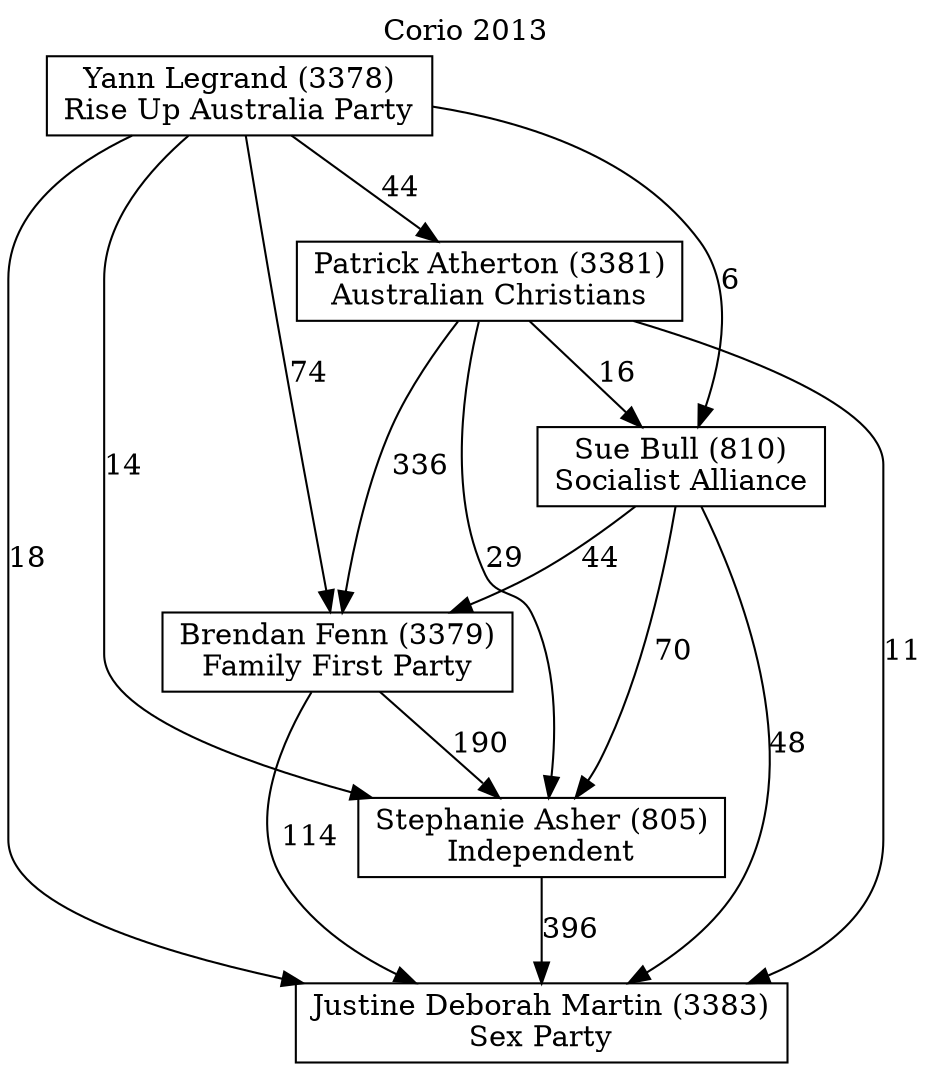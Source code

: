 // House preference flow
digraph "Justine Deborah Martin (3383)_Corio_2013" {
	graph [label="Corio 2013" labelloc=t mclimit=2]
	node [shape=box]
	"Justine Deborah Martin (3383)" [label="Justine Deborah Martin (3383)
Sex Party"]
	"Stephanie Asher (805)" [label="Stephanie Asher (805)
Independent"]
	"Brendan Fenn (3379)" [label="Brendan Fenn (3379)
Family First Party"]
	"Sue Bull (810)" [label="Sue Bull (810)
Socialist Alliance"]
	"Patrick Atherton (3381)" [label="Patrick Atherton (3381)
Australian Christians"]
	"Yann Legrand (3378)" [label="Yann Legrand (3378)
Rise Up Australia Party"]
	"Stephanie Asher (805)" -> "Justine Deborah Martin (3383)" [label=396]
	"Brendan Fenn (3379)" -> "Stephanie Asher (805)" [label=190]
	"Sue Bull (810)" -> "Brendan Fenn (3379)" [label=44]
	"Patrick Atherton (3381)" -> "Sue Bull (810)" [label=16]
	"Yann Legrand (3378)" -> "Patrick Atherton (3381)" [label=44]
	"Brendan Fenn (3379)" -> "Justine Deborah Martin (3383)" [label=114]
	"Sue Bull (810)" -> "Justine Deborah Martin (3383)" [label=48]
	"Patrick Atherton (3381)" -> "Justine Deborah Martin (3383)" [label=11]
	"Yann Legrand (3378)" -> "Justine Deborah Martin (3383)" [label=18]
	"Yann Legrand (3378)" -> "Sue Bull (810)" [label=6]
	"Patrick Atherton (3381)" -> "Brendan Fenn (3379)" [label=336]
	"Yann Legrand (3378)" -> "Brendan Fenn (3379)" [label=74]
	"Sue Bull (810)" -> "Stephanie Asher (805)" [label=70]
	"Patrick Atherton (3381)" -> "Stephanie Asher (805)" [label=29]
	"Yann Legrand (3378)" -> "Stephanie Asher (805)" [label=14]
}
